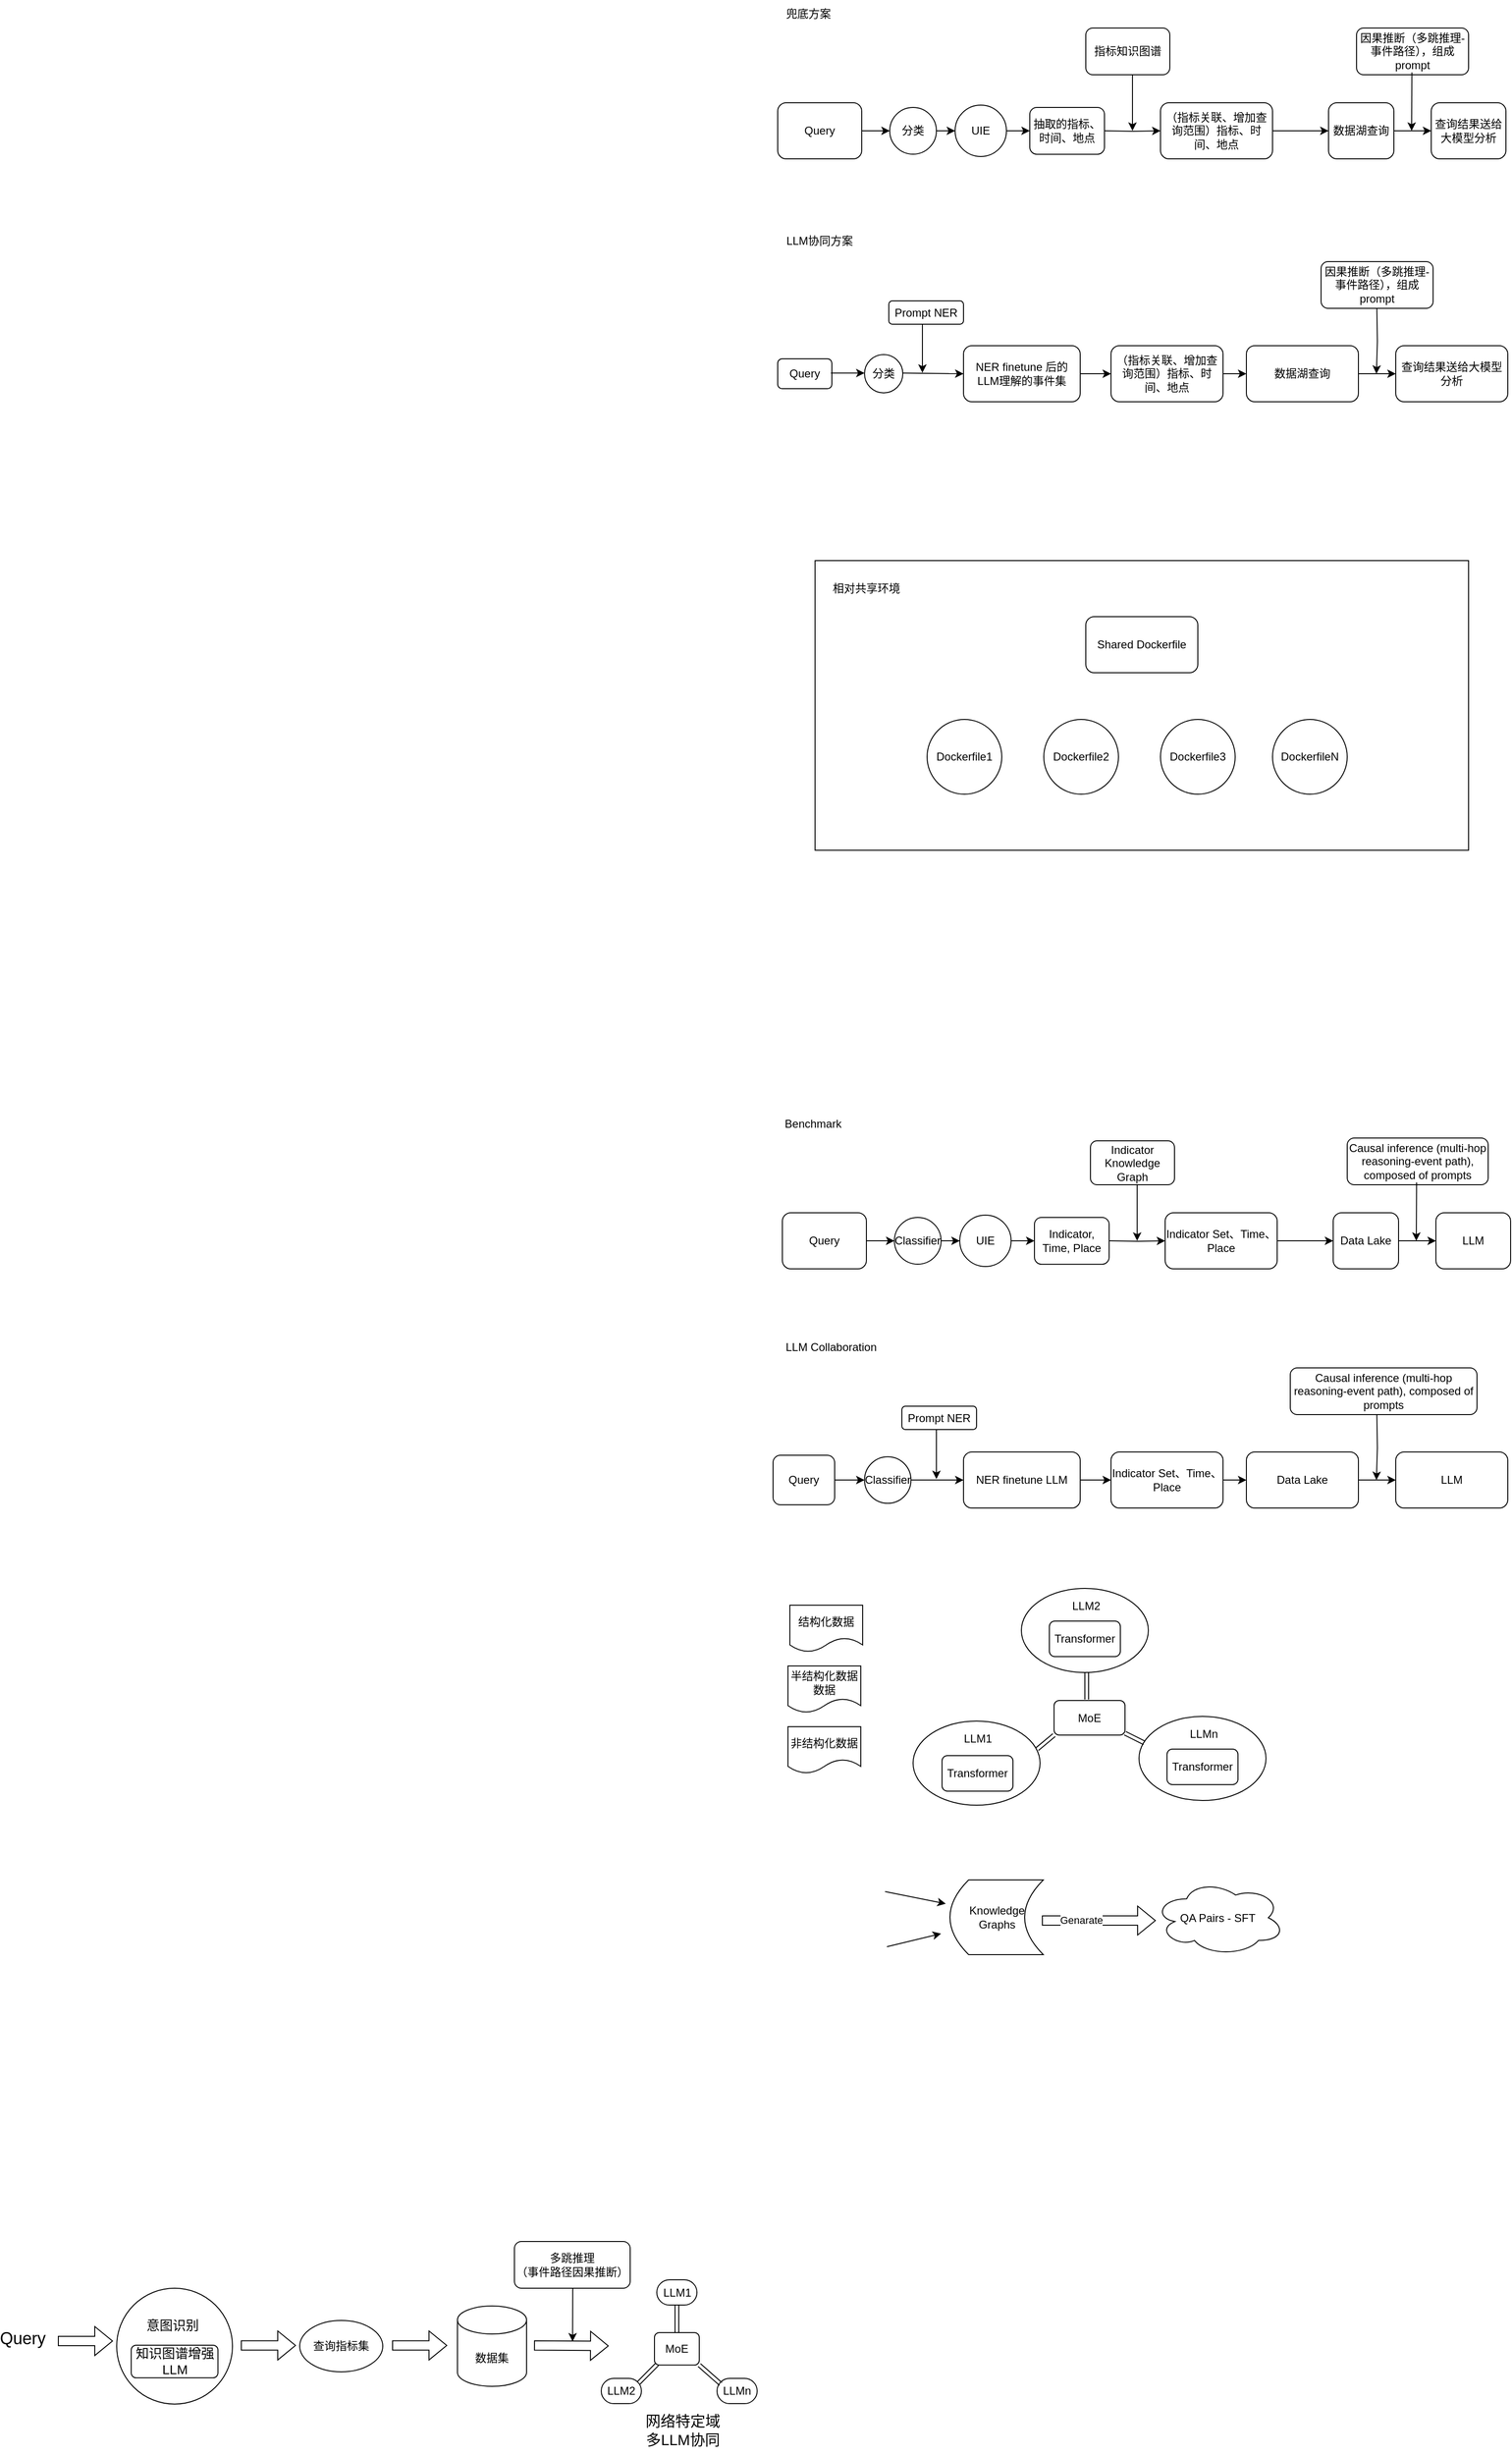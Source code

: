 <mxfile version="21.7.1" type="github">
  <diagram name="第 1 页" id="gNK5m4l3bMAqwkd_NIeU">
    <mxGraphModel dx="2111" dy="673" grid="0" gridSize="10" guides="1" tooltips="1" connect="1" arrows="1" fold="1" page="1" pageScale="1" pageWidth="827" pageHeight="1169" math="0" shadow="0">
      <root>
        <mxCell id="0" />
        <mxCell id="1" parent="0" />
        <mxCell id="D89__wD17xrFu83PeIlh-1" value="" style="group" parent="1" vertex="1" connectable="0">
          <mxGeometry x="50" y="810" width="700" height="310" as="geometry" />
        </mxCell>
        <mxCell id="-LSn-SNoInrinLJxSUY6-16" value="" style="rounded=0;whiteSpace=wrap;html=1;" parent="D89__wD17xrFu83PeIlh-1" vertex="1">
          <mxGeometry width="700" height="310" as="geometry" />
        </mxCell>
        <mxCell id="-LSn-SNoInrinLJxSUY6-11" value="Shared Dockerfile" style="rounded=1;whiteSpace=wrap;html=1;" parent="D89__wD17xrFu83PeIlh-1" vertex="1">
          <mxGeometry x="290" y="60" width="120" height="60" as="geometry" />
        </mxCell>
        <mxCell id="-LSn-SNoInrinLJxSUY6-12" value="Dockerfile1" style="ellipse;whiteSpace=wrap;html=1;aspect=fixed;" parent="D89__wD17xrFu83PeIlh-1" vertex="1">
          <mxGeometry x="120" y="170" width="80" height="80" as="geometry" />
        </mxCell>
        <mxCell id="-LSn-SNoInrinLJxSUY6-13" value="Dockerfile2" style="ellipse;whiteSpace=wrap;html=1;aspect=fixed;" parent="D89__wD17xrFu83PeIlh-1" vertex="1">
          <mxGeometry x="245" y="170" width="80" height="80" as="geometry" />
        </mxCell>
        <mxCell id="-LSn-SNoInrinLJxSUY6-14" value="Dockerfile3" style="ellipse;whiteSpace=wrap;html=1;aspect=fixed;" parent="D89__wD17xrFu83PeIlh-1" vertex="1">
          <mxGeometry x="370" y="170" width="80" height="80" as="geometry" />
        </mxCell>
        <mxCell id="-LSn-SNoInrinLJxSUY6-15" value="DockerfileN" style="ellipse;whiteSpace=wrap;html=1;aspect=fixed;" parent="D89__wD17xrFu83PeIlh-1" vertex="1">
          <mxGeometry x="490" y="170" width="80" height="80" as="geometry" />
        </mxCell>
        <mxCell id="-LSn-SNoInrinLJxSUY6-17" value="相对共享环境" style="text;html=1;strokeColor=none;fillColor=none;align=center;verticalAlign=middle;whiteSpace=wrap;rounded=0;" parent="D89__wD17xrFu83PeIlh-1" vertex="1">
          <mxGeometry x="10" y="15" width="90" height="30" as="geometry" />
        </mxCell>
        <mxCell id="D89__wD17xrFu83PeIlh-34" value="" style="group" parent="1" vertex="1" connectable="0">
          <mxGeometry x="10" y="210" width="780" height="170" as="geometry" />
        </mxCell>
        <mxCell id="D89__wD17xrFu83PeIlh-29" value="" style="group" parent="D89__wD17xrFu83PeIlh-34" vertex="1" connectable="0">
          <mxGeometry y="30" width="780" height="140" as="geometry" />
        </mxCell>
        <mxCell id="D89__wD17xrFu83PeIlh-3" value="Query" style="rounded=1;whiteSpace=wrap;html=1;" parent="D89__wD17xrFu83PeIlh-29" vertex="1">
          <mxGeometry y="80" width="90" height="60" as="geometry" />
        </mxCell>
        <mxCell id="D89__wD17xrFu83PeIlh-5" value="（指标关联、增加查询范围）指标、时间、地点" style="whiteSpace=wrap;html=1;rounded=1;" parent="D89__wD17xrFu83PeIlh-29" vertex="1">
          <mxGeometry x="410" y="80" width="120" height="60" as="geometry" />
        </mxCell>
        <mxCell id="D89__wD17xrFu83PeIlh-6" style="edgeStyle=orthogonalEdgeStyle;rounded=0;orthogonalLoop=1;jettySize=auto;html=1;entryX=0;entryY=0.5;entryDx=0;entryDy=0;" parent="D89__wD17xrFu83PeIlh-29" target="D89__wD17xrFu83PeIlh-5" edge="1">
          <mxGeometry relative="1" as="geometry">
            <mxPoint x="350" y="110" as="sourcePoint" />
          </mxGeometry>
        </mxCell>
        <mxCell id="D89__wD17xrFu83PeIlh-9" value="数据湖查询" style="whiteSpace=wrap;html=1;rounded=1;" parent="D89__wD17xrFu83PeIlh-29" vertex="1">
          <mxGeometry x="590" y="80" width="70" height="60" as="geometry" />
        </mxCell>
        <mxCell id="D89__wD17xrFu83PeIlh-4" style="edgeStyle=orthogonalEdgeStyle;rounded=0;orthogonalLoop=1;jettySize=auto;html=1;exitX=1;exitY=0.5;exitDx=0;exitDy=0;entryX=0;entryY=0.5;entryDx=0;entryDy=0;" parent="D89__wD17xrFu83PeIlh-29" source="D89__wD17xrFu83PeIlh-5" target="D89__wD17xrFu83PeIlh-9" edge="1">
          <mxGeometry relative="1" as="geometry" />
        </mxCell>
        <mxCell id="D89__wD17xrFu83PeIlh-10" value="查询结果送给大模型分析" style="whiteSpace=wrap;html=1;rounded=1;" parent="D89__wD17xrFu83PeIlh-29" vertex="1">
          <mxGeometry x="700" y="80" width="80" height="60" as="geometry" />
        </mxCell>
        <mxCell id="D89__wD17xrFu83PeIlh-8" value="" style="edgeStyle=orthogonalEdgeStyle;rounded=0;orthogonalLoop=1;jettySize=auto;html=1;" parent="D89__wD17xrFu83PeIlh-29" source="D89__wD17xrFu83PeIlh-9" target="D89__wD17xrFu83PeIlh-10" edge="1">
          <mxGeometry relative="1" as="geometry" />
        </mxCell>
        <mxCell id="D89__wD17xrFu83PeIlh-16" value="分类" style="ellipse;whiteSpace=wrap;html=1;aspect=fixed;" parent="D89__wD17xrFu83PeIlh-29" vertex="1">
          <mxGeometry x="120" y="85" width="50" height="50" as="geometry" />
        </mxCell>
        <mxCell id="D89__wD17xrFu83PeIlh-15" style="edgeStyle=orthogonalEdgeStyle;rounded=0;orthogonalLoop=1;jettySize=auto;html=1;exitX=1;exitY=0.5;exitDx=0;exitDy=0;" parent="D89__wD17xrFu83PeIlh-29" source="D89__wD17xrFu83PeIlh-3" target="D89__wD17xrFu83PeIlh-16" edge="1">
          <mxGeometry relative="1" as="geometry">
            <mxPoint x="120" y="109.857" as="targetPoint" />
          </mxGeometry>
        </mxCell>
        <mxCell id="D89__wD17xrFu83PeIlh-18" value="UIE" style="ellipse;whiteSpace=wrap;html=1;aspect=fixed;" parent="D89__wD17xrFu83PeIlh-29" vertex="1">
          <mxGeometry x="190" y="82.5" width="55" height="55" as="geometry" />
        </mxCell>
        <mxCell id="D89__wD17xrFu83PeIlh-17" style="edgeStyle=orthogonalEdgeStyle;rounded=0;orthogonalLoop=1;jettySize=auto;html=1;exitX=1;exitY=0.5;exitDx=0;exitDy=0;" parent="D89__wD17xrFu83PeIlh-29" source="D89__wD17xrFu83PeIlh-16" target="D89__wD17xrFu83PeIlh-18" edge="1">
          <mxGeometry relative="1" as="geometry">
            <mxPoint x="190" y="109.857" as="targetPoint" />
          </mxGeometry>
        </mxCell>
        <mxCell id="D89__wD17xrFu83PeIlh-20" value="抽取的指标、时间、地点" style="rounded=1;whiteSpace=wrap;html=1;" parent="D89__wD17xrFu83PeIlh-29" vertex="1">
          <mxGeometry x="270" y="85" width="80" height="50.07" as="geometry" />
        </mxCell>
        <mxCell id="D89__wD17xrFu83PeIlh-19" style="edgeStyle=orthogonalEdgeStyle;rounded=0;orthogonalLoop=1;jettySize=auto;html=1;exitX=1;exitY=0.5;exitDx=0;exitDy=0;" parent="D89__wD17xrFu83PeIlh-29" source="D89__wD17xrFu83PeIlh-18" target="D89__wD17xrFu83PeIlh-20" edge="1">
          <mxGeometry relative="1" as="geometry">
            <mxPoint x="290" y="109.857" as="targetPoint" />
          </mxGeometry>
        </mxCell>
        <mxCell id="D89__wD17xrFu83PeIlh-21" value="" style="endArrow=classic;html=1;rounded=0;" parent="D89__wD17xrFu83PeIlh-29" edge="1">
          <mxGeometry width="50" height="50" relative="1" as="geometry">
            <mxPoint x="380" y="50" as="sourcePoint" />
            <mxPoint x="380" y="110" as="targetPoint" />
          </mxGeometry>
        </mxCell>
        <mxCell id="D89__wD17xrFu83PeIlh-22" value="指标知识图谱" style="rounded=1;whiteSpace=wrap;html=1;" parent="D89__wD17xrFu83PeIlh-29" vertex="1">
          <mxGeometry x="330" width="90" height="50" as="geometry" />
        </mxCell>
        <mxCell id="D89__wD17xrFu83PeIlh-25" value="因果推断（多跳推理-事件路径），组成prompt" style="rounded=1;whiteSpace=wrap;html=1;" parent="D89__wD17xrFu83PeIlh-29" vertex="1">
          <mxGeometry x="620" width="120" height="50" as="geometry" />
        </mxCell>
        <mxCell id="D89__wD17xrFu83PeIlh-26" value="" style="endArrow=classic;html=1;rounded=0;" parent="D89__wD17xrFu83PeIlh-29" edge="1">
          <mxGeometry width="50" height="50" relative="1" as="geometry">
            <mxPoint x="679.29" y="47.5" as="sourcePoint" />
            <mxPoint x="679" y="110" as="targetPoint" />
          </mxGeometry>
        </mxCell>
        <mxCell id="D89__wD17xrFu83PeIlh-31" value="兜底方案" style="text;html=1;strokeColor=none;fillColor=none;align=center;verticalAlign=middle;whiteSpace=wrap;rounded=0;" parent="D89__wD17xrFu83PeIlh-34" vertex="1">
          <mxGeometry x="3" width="60" height="30" as="geometry" />
        </mxCell>
        <mxCell id="D89__wD17xrFu83PeIlh-39" value="" style="group" parent="1" vertex="1" connectable="0">
          <mxGeometry x="10" y="453" width="782" height="187" as="geometry" />
        </mxCell>
        <mxCell id="D89__wD17xrFu83PeIlh-32" value="LLM协同方案" style="text;html=1;strokeColor=none;fillColor=none;align=center;verticalAlign=middle;whiteSpace=wrap;rounded=0;" parent="D89__wD17xrFu83PeIlh-39" vertex="1">
          <mxGeometry width="90" height="30" as="geometry" />
        </mxCell>
        <mxCell id="WVM6WrKOS19sIysvP3dc-1" value="Query" style="rounded=1;whiteSpace=wrap;html=1;" parent="D89__wD17xrFu83PeIlh-39" vertex="1">
          <mxGeometry y="141" width="58" height="32" as="geometry" />
        </mxCell>
        <mxCell id="WVM6WrKOS19sIysvP3dc-2" value="（指标关联、增加查询范围）指标、时间、地点" style="whiteSpace=wrap;html=1;rounded=1;" parent="D89__wD17xrFu83PeIlh-39" vertex="1">
          <mxGeometry x="357" y="127" width="120" height="60" as="geometry" />
        </mxCell>
        <mxCell id="-LSn-SNoInrinLJxSUY6-5" style="edgeStyle=orthogonalEdgeStyle;rounded=0;orthogonalLoop=1;jettySize=auto;html=1;exitX=1;exitY=0.5;exitDx=0;exitDy=0;entryX=0;entryY=0.5;entryDx=0;entryDy=0;" parent="D89__wD17xrFu83PeIlh-39" source="WVM6WrKOS19sIysvP3dc-4" target="WVM6WrKOS19sIysvP3dc-2" edge="1">
          <mxGeometry relative="1" as="geometry" />
        </mxCell>
        <mxCell id="WVM6WrKOS19sIysvP3dc-4" value="NER finetune 后的&lt;br&gt;LLM理解的事件集" style="whiteSpace=wrap;html=1;rounded=1;container=0;" parent="D89__wD17xrFu83PeIlh-39" vertex="1">
          <mxGeometry x="199" y="127" width="125" height="60" as="geometry" />
        </mxCell>
        <mxCell id="WVM6WrKOS19sIysvP3dc-6" value="数据湖查询" style="whiteSpace=wrap;html=1;rounded=1;" parent="D89__wD17xrFu83PeIlh-39" vertex="1">
          <mxGeometry x="502" y="127" width="120" height="60" as="geometry" />
        </mxCell>
        <mxCell id="-LSn-SNoInrinLJxSUY6-6" style="edgeStyle=orthogonalEdgeStyle;rounded=0;orthogonalLoop=1;jettySize=auto;html=1;exitX=1;exitY=0.5;exitDx=0;exitDy=0;entryX=0;entryY=0.5;entryDx=0;entryDy=0;" parent="D89__wD17xrFu83PeIlh-39" source="WVM6WrKOS19sIysvP3dc-2" target="WVM6WrKOS19sIysvP3dc-6" edge="1">
          <mxGeometry relative="1" as="geometry" />
        </mxCell>
        <mxCell id="WVM6WrKOS19sIysvP3dc-8" value="查询结果送给大模型分析" style="whiteSpace=wrap;html=1;rounded=1;" parent="D89__wD17xrFu83PeIlh-39" vertex="1">
          <mxGeometry x="662" y="127" width="120" height="60" as="geometry" />
        </mxCell>
        <mxCell id="WVM6WrKOS19sIysvP3dc-9" value="" style="edgeStyle=orthogonalEdgeStyle;rounded=0;orthogonalLoop=1;jettySize=auto;html=1;" parent="D89__wD17xrFu83PeIlh-39" source="WVM6WrKOS19sIysvP3dc-6" target="WVM6WrKOS19sIysvP3dc-8" edge="1">
          <mxGeometry relative="1" as="geometry" />
        </mxCell>
        <mxCell id="D89__wD17xrFu83PeIlh-23" value="因果推断（多跳推理-事件路径），组成prompt" style="rounded=1;whiteSpace=wrap;html=1;" parent="D89__wD17xrFu83PeIlh-39" vertex="1">
          <mxGeometry x="582" y="37" width="120" height="50" as="geometry" />
        </mxCell>
        <mxCell id="D89__wD17xrFu83PeIlh-24" style="edgeStyle=orthogonalEdgeStyle;rounded=0;orthogonalLoop=1;jettySize=auto;html=1;exitX=0.5;exitY=1;exitDx=0;exitDy=0;" parent="D89__wD17xrFu83PeIlh-39" edge="1">
          <mxGeometry relative="1" as="geometry">
            <mxPoint x="641.288" y="157" as="targetPoint" />
            <mxPoint x="641.75" y="87" as="sourcePoint" />
          </mxGeometry>
        </mxCell>
        <mxCell id="D89__wD17xrFu83PeIlh-27" value="Prompt NER" style="rounded=1;whiteSpace=wrap;html=1;" parent="D89__wD17xrFu83PeIlh-39" vertex="1">
          <mxGeometry x="119" y="79" width="80" height="25" as="geometry" />
        </mxCell>
        <mxCell id="D89__wD17xrFu83PeIlh-35" value="分类" style="ellipse;whiteSpace=wrap;html=1;aspect=fixed;" parent="D89__wD17xrFu83PeIlh-39" vertex="1">
          <mxGeometry x="93" y="136.5" width="41" height="41" as="geometry" />
        </mxCell>
        <mxCell id="D89__wD17xrFu83PeIlh-36" value="" style="endArrow=classic;html=1;rounded=0;" parent="D89__wD17xrFu83PeIlh-39" edge="1">
          <mxGeometry width="50" height="50" relative="1" as="geometry">
            <mxPoint x="57" y="156.29" as="sourcePoint" />
            <mxPoint x="93" y="156.29" as="targetPoint" />
          </mxGeometry>
        </mxCell>
        <mxCell id="D89__wD17xrFu83PeIlh-37" value="" style="endArrow=classic;html=1;rounded=0;entryX=0;entryY=0.5;entryDx=0;entryDy=0;" parent="D89__wD17xrFu83PeIlh-39" target="WVM6WrKOS19sIysvP3dc-4" edge="1">
          <mxGeometry width="50" height="50" relative="1" as="geometry">
            <mxPoint x="134" y="156.29" as="sourcePoint" />
            <mxPoint x="190" y="156.29" as="targetPoint" />
          </mxGeometry>
        </mxCell>
        <mxCell id="D89__wD17xrFu83PeIlh-38" value="" style="endArrow=classic;html=1;rounded=0;" parent="D89__wD17xrFu83PeIlh-39" edge="1">
          <mxGeometry width="50" height="50" relative="1" as="geometry">
            <mxPoint x="155" y="104" as="sourcePoint" />
            <mxPoint x="155" y="156" as="targetPoint" />
          </mxGeometry>
        </mxCell>
        <mxCell id="D89__wD17xrFu83PeIlh-42" value="" style="group" parent="1" vertex="1" connectable="0">
          <mxGeometry x="15" y="1428" width="780" height="140" as="geometry" />
        </mxCell>
        <mxCell id="D89__wD17xrFu83PeIlh-43" value="Query" style="rounded=1;whiteSpace=wrap;html=1;" parent="D89__wD17xrFu83PeIlh-42" vertex="1">
          <mxGeometry y="80" width="90" height="60" as="geometry" />
        </mxCell>
        <mxCell id="D89__wD17xrFu83PeIlh-44" value="Indicator Set、Time、Place" style="whiteSpace=wrap;html=1;rounded=1;" parent="D89__wD17xrFu83PeIlh-42" vertex="1">
          <mxGeometry x="410" y="80" width="120" height="60" as="geometry" />
        </mxCell>
        <mxCell id="D89__wD17xrFu83PeIlh-45" style="edgeStyle=orthogonalEdgeStyle;rounded=0;orthogonalLoop=1;jettySize=auto;html=1;entryX=0;entryY=0.5;entryDx=0;entryDy=0;" parent="D89__wD17xrFu83PeIlh-42" target="D89__wD17xrFu83PeIlh-44" edge="1">
          <mxGeometry relative="1" as="geometry">
            <mxPoint x="350" y="110" as="sourcePoint" />
          </mxGeometry>
        </mxCell>
        <mxCell id="D89__wD17xrFu83PeIlh-46" value="Data Lake" style="whiteSpace=wrap;html=1;rounded=1;" parent="D89__wD17xrFu83PeIlh-42" vertex="1">
          <mxGeometry x="590" y="80" width="70" height="60" as="geometry" />
        </mxCell>
        <mxCell id="D89__wD17xrFu83PeIlh-47" style="edgeStyle=orthogonalEdgeStyle;rounded=0;orthogonalLoop=1;jettySize=auto;html=1;exitX=1;exitY=0.5;exitDx=0;exitDy=0;entryX=0;entryY=0.5;entryDx=0;entryDy=0;" parent="D89__wD17xrFu83PeIlh-42" source="D89__wD17xrFu83PeIlh-44" target="D89__wD17xrFu83PeIlh-46" edge="1">
          <mxGeometry relative="1" as="geometry" />
        </mxCell>
        <mxCell id="D89__wD17xrFu83PeIlh-48" value="LLM" style="whiteSpace=wrap;html=1;rounded=1;" parent="D89__wD17xrFu83PeIlh-42" vertex="1">
          <mxGeometry x="700" y="80" width="80" height="60" as="geometry" />
        </mxCell>
        <mxCell id="D89__wD17xrFu83PeIlh-49" value="" style="edgeStyle=orthogonalEdgeStyle;rounded=0;orthogonalLoop=1;jettySize=auto;html=1;" parent="D89__wD17xrFu83PeIlh-42" source="D89__wD17xrFu83PeIlh-46" target="D89__wD17xrFu83PeIlh-48" edge="1">
          <mxGeometry relative="1" as="geometry" />
        </mxCell>
        <mxCell id="D89__wD17xrFu83PeIlh-50" value="Classifier" style="ellipse;whiteSpace=wrap;html=1;aspect=fixed;" parent="D89__wD17xrFu83PeIlh-42" vertex="1">
          <mxGeometry x="120" y="85" width="50" height="50" as="geometry" />
        </mxCell>
        <mxCell id="D89__wD17xrFu83PeIlh-51" style="edgeStyle=orthogonalEdgeStyle;rounded=0;orthogonalLoop=1;jettySize=auto;html=1;exitX=1;exitY=0.5;exitDx=0;exitDy=0;" parent="D89__wD17xrFu83PeIlh-42" source="D89__wD17xrFu83PeIlh-43" target="D89__wD17xrFu83PeIlh-50" edge="1">
          <mxGeometry relative="1" as="geometry">
            <mxPoint x="120" y="109.857" as="targetPoint" />
          </mxGeometry>
        </mxCell>
        <mxCell id="D89__wD17xrFu83PeIlh-52" value="UIE" style="ellipse;whiteSpace=wrap;html=1;aspect=fixed;" parent="D89__wD17xrFu83PeIlh-42" vertex="1">
          <mxGeometry x="190" y="82.5" width="55" height="55" as="geometry" />
        </mxCell>
        <mxCell id="D89__wD17xrFu83PeIlh-53" style="edgeStyle=orthogonalEdgeStyle;rounded=0;orthogonalLoop=1;jettySize=auto;html=1;exitX=1;exitY=0.5;exitDx=0;exitDy=0;" parent="D89__wD17xrFu83PeIlh-42" source="D89__wD17xrFu83PeIlh-50" target="D89__wD17xrFu83PeIlh-52" edge="1">
          <mxGeometry relative="1" as="geometry">
            <mxPoint x="190" y="109.857" as="targetPoint" />
          </mxGeometry>
        </mxCell>
        <mxCell id="D89__wD17xrFu83PeIlh-54" value="Indicator, Time, Place" style="rounded=1;whiteSpace=wrap;html=1;" parent="D89__wD17xrFu83PeIlh-42" vertex="1">
          <mxGeometry x="270" y="85" width="80" height="50.07" as="geometry" />
        </mxCell>
        <mxCell id="D89__wD17xrFu83PeIlh-55" style="edgeStyle=orthogonalEdgeStyle;rounded=0;orthogonalLoop=1;jettySize=auto;html=1;exitX=1;exitY=0.5;exitDx=0;exitDy=0;" parent="D89__wD17xrFu83PeIlh-42" source="D89__wD17xrFu83PeIlh-52" target="D89__wD17xrFu83PeIlh-54" edge="1">
          <mxGeometry relative="1" as="geometry">
            <mxPoint x="290" y="109.857" as="targetPoint" />
          </mxGeometry>
        </mxCell>
        <mxCell id="D89__wD17xrFu83PeIlh-56" value="" style="endArrow=classic;html=1;rounded=0;" parent="D89__wD17xrFu83PeIlh-42" edge="1">
          <mxGeometry width="50" height="50" relative="1" as="geometry">
            <mxPoint x="380" y="50" as="sourcePoint" />
            <mxPoint x="380" y="110" as="targetPoint" />
          </mxGeometry>
        </mxCell>
        <mxCell id="D89__wD17xrFu83PeIlh-57" value="Indicator Knowledge Graph" style="rounded=1;whiteSpace=wrap;html=1;" parent="D89__wD17xrFu83PeIlh-42" vertex="1">
          <mxGeometry x="330" y="3" width="90" height="47" as="geometry" />
        </mxCell>
        <mxCell id="D89__wD17xrFu83PeIlh-58" value="Causal inference (multi-hop reasoning-event path), composed of prompts" style="rounded=1;whiteSpace=wrap;html=1;" parent="D89__wD17xrFu83PeIlh-42" vertex="1">
          <mxGeometry x="605" width="151" height="50" as="geometry" />
        </mxCell>
        <mxCell id="D89__wD17xrFu83PeIlh-59" value="" style="endArrow=classic;html=1;rounded=0;" parent="D89__wD17xrFu83PeIlh-42" edge="1">
          <mxGeometry width="50" height="50" relative="1" as="geometry">
            <mxPoint x="679.29" y="47.5" as="sourcePoint" />
            <mxPoint x="679" y="110" as="targetPoint" />
          </mxGeometry>
        </mxCell>
        <mxCell id="D89__wD17xrFu83PeIlh-60" value="Benchmark" style="text;html=1;strokeColor=none;fillColor=none;align=center;verticalAlign=middle;whiteSpace=wrap;rounded=0;" parent="1" vertex="1">
          <mxGeometry x="18" y="1398" width="60" height="30" as="geometry" />
        </mxCell>
        <mxCell id="D89__wD17xrFu83PeIlh-62" value="LLM Collaboration&amp;nbsp;" style="text;html=1;strokeColor=none;fillColor=none;align=center;verticalAlign=middle;whiteSpace=wrap;rounded=0;container=0;" parent="1" vertex="1">
          <mxGeometry x="10" y="1637" width="118" height="30" as="geometry" />
        </mxCell>
        <mxCell id="D89__wD17xrFu83PeIlh-80" style="edgeStyle=orthogonalEdgeStyle;rounded=0;orthogonalLoop=1;jettySize=auto;html=1;exitX=1;exitY=0.5;exitDx=0;exitDy=0;entryX=0;entryY=0.5;entryDx=0;entryDy=0;" parent="1" source="D89__wD17xrFu83PeIlh-63" target="D89__wD17xrFu83PeIlh-74" edge="1">
          <mxGeometry relative="1" as="geometry" />
        </mxCell>
        <mxCell id="D89__wD17xrFu83PeIlh-63" value="Query" style="rounded=1;whiteSpace=wrap;html=1;container=0;" parent="1" vertex="1">
          <mxGeometry x="5" y="1767.5" width="66" height="53" as="geometry" />
        </mxCell>
        <mxCell id="D89__wD17xrFu83PeIlh-64" value="Indicator Set、Time、Place" style="whiteSpace=wrap;html=1;rounded=1;container=0;" parent="1" vertex="1">
          <mxGeometry x="367" y="1764" width="120" height="60" as="geometry" />
        </mxCell>
        <mxCell id="D89__wD17xrFu83PeIlh-65" style="edgeStyle=orthogonalEdgeStyle;rounded=0;orthogonalLoop=1;jettySize=auto;html=1;exitX=1;exitY=0.5;exitDx=0;exitDy=0;entryX=0;entryY=0.5;entryDx=0;entryDy=0;" parent="1" source="D89__wD17xrFu83PeIlh-66" target="D89__wD17xrFu83PeIlh-64" edge="1">
          <mxGeometry relative="1" as="geometry" />
        </mxCell>
        <mxCell id="D89__wD17xrFu83PeIlh-66" value="NER finetune LLM" style="whiteSpace=wrap;html=1;rounded=1;container=0;" parent="1" vertex="1">
          <mxGeometry x="209" y="1764" width="125" height="60" as="geometry" />
        </mxCell>
        <mxCell id="D89__wD17xrFu83PeIlh-67" value="Data Lake" style="whiteSpace=wrap;html=1;rounded=1;container=0;" parent="1" vertex="1">
          <mxGeometry x="512" y="1764" width="120" height="60" as="geometry" />
        </mxCell>
        <mxCell id="D89__wD17xrFu83PeIlh-68" style="edgeStyle=orthogonalEdgeStyle;rounded=0;orthogonalLoop=1;jettySize=auto;html=1;exitX=1;exitY=0.5;exitDx=0;exitDy=0;entryX=0;entryY=0.5;entryDx=0;entryDy=0;" parent="1" source="D89__wD17xrFu83PeIlh-64" target="D89__wD17xrFu83PeIlh-67" edge="1">
          <mxGeometry relative="1" as="geometry" />
        </mxCell>
        <mxCell id="D89__wD17xrFu83PeIlh-69" value="LLM" style="whiteSpace=wrap;html=1;rounded=1;container=0;" parent="1" vertex="1">
          <mxGeometry x="672" y="1764" width="120" height="60" as="geometry" />
        </mxCell>
        <mxCell id="D89__wD17xrFu83PeIlh-70" value="" style="edgeStyle=orthogonalEdgeStyle;rounded=0;orthogonalLoop=1;jettySize=auto;html=1;" parent="1" source="D89__wD17xrFu83PeIlh-67" target="D89__wD17xrFu83PeIlh-69" edge="1">
          <mxGeometry relative="1" as="geometry" />
        </mxCell>
        <mxCell id="D89__wD17xrFu83PeIlh-71" value="Causal inference (multi-hop reasoning-event path), composed of prompts" style="rounded=1;whiteSpace=wrap;html=1;container=0;" parent="1" vertex="1">
          <mxGeometry x="559" y="1674" width="200" height="50" as="geometry" />
        </mxCell>
        <mxCell id="D89__wD17xrFu83PeIlh-72" style="edgeStyle=orthogonalEdgeStyle;rounded=0;orthogonalLoop=1;jettySize=auto;html=1;exitX=0.5;exitY=1;exitDx=0;exitDy=0;" parent="1" edge="1">
          <mxGeometry relative="1" as="geometry">
            <mxPoint x="651.288" y="1794" as="targetPoint" />
            <mxPoint x="651.75" y="1724" as="sourcePoint" />
          </mxGeometry>
        </mxCell>
        <mxCell id="D89__wD17xrFu83PeIlh-73" value="Prompt NER" style="rounded=1;whiteSpace=wrap;html=1;container=0;" parent="1" vertex="1">
          <mxGeometry x="143" y="1715" width="80" height="25" as="geometry" />
        </mxCell>
        <mxCell id="D89__wD17xrFu83PeIlh-82" style="edgeStyle=orthogonalEdgeStyle;rounded=0;orthogonalLoop=1;jettySize=auto;html=1;exitX=1;exitY=0.5;exitDx=0;exitDy=0;entryX=0;entryY=0.5;entryDx=0;entryDy=0;" parent="1" source="D89__wD17xrFu83PeIlh-74" target="D89__wD17xrFu83PeIlh-66" edge="1">
          <mxGeometry relative="1" as="geometry" />
        </mxCell>
        <mxCell id="D89__wD17xrFu83PeIlh-74" value="Classifier" style="ellipse;whiteSpace=wrap;html=1;aspect=fixed;container=0;" parent="1" vertex="1">
          <mxGeometry x="103" y="1769.12" width="49.75" height="49.75" as="geometry" />
        </mxCell>
        <mxCell id="D89__wD17xrFu83PeIlh-81" value="" style="endArrow=classic;html=1;rounded=0;" parent="1" edge="1">
          <mxGeometry width="50" height="50" relative="1" as="geometry">
            <mxPoint x="180" y="1739.97" as="sourcePoint" />
            <mxPoint x="180" y="1793" as="targetPoint" />
          </mxGeometry>
        </mxCell>
        <mxCell id="_FbC6okULITu4UNb7eIp-36" value="" style="group" vertex="1" connectable="0" parent="1">
          <mxGeometry x="155" y="1910" width="378" height="232" as="geometry" />
        </mxCell>
        <mxCell id="_FbC6okULITu4UNb7eIp-7" value="MoE" style="rounded=1;whiteSpace=wrap;html=1;" vertex="1" parent="_FbC6okULITu4UNb7eIp-36">
          <mxGeometry x="151" y="120" width="76" height="37" as="geometry" />
        </mxCell>
        <mxCell id="_FbC6okULITu4UNb7eIp-11" value="" style="group" vertex="1" connectable="0" parent="_FbC6okULITu4UNb7eIp-36">
          <mxGeometry y="142" width="136" height="90" as="geometry" />
        </mxCell>
        <mxCell id="_FbC6okULITu4UNb7eIp-10" value="" style="ellipse;whiteSpace=wrap;html=1;" vertex="1" parent="_FbC6okULITu4UNb7eIp-11">
          <mxGeometry width="136" height="90" as="geometry" />
        </mxCell>
        <mxCell id="_FbC6okULITu4UNb7eIp-27" value="" style="group" vertex="1" connectable="0" parent="_FbC6okULITu4UNb7eIp-11">
          <mxGeometry x="31" y="10" width="76" height="65" as="geometry" />
        </mxCell>
        <mxCell id="_FbC6okULITu4UNb7eIp-4" value="Transformer" style="rounded=1;whiteSpace=wrap;html=1;" vertex="1" parent="_FbC6okULITu4UNb7eIp-27">
          <mxGeometry y="27" width="76" height="38" as="geometry" />
        </mxCell>
        <mxCell id="_FbC6okULITu4UNb7eIp-9" value="LLM1" style="text;html=1;strokeColor=none;fillColor=none;align=center;verticalAlign=middle;whiteSpace=wrap;rounded=0;" vertex="1" parent="_FbC6okULITu4UNb7eIp-27">
          <mxGeometry x="14.5" width="47" height="17" as="geometry" />
        </mxCell>
        <mxCell id="_FbC6okULITu4UNb7eIp-16" value="" style="group" vertex="1" connectable="0" parent="_FbC6okULITu4UNb7eIp-36">
          <mxGeometry x="242" y="137" width="136" height="90" as="geometry" />
        </mxCell>
        <mxCell id="_FbC6okULITu4UNb7eIp-17" value="" style="ellipse;whiteSpace=wrap;html=1;" vertex="1" parent="_FbC6okULITu4UNb7eIp-16">
          <mxGeometry width="136" height="90" as="geometry" />
        </mxCell>
        <mxCell id="_FbC6okULITu4UNb7eIp-18" value="Transformer" style="rounded=1;whiteSpace=wrap;html=1;" vertex="1" parent="_FbC6okULITu4UNb7eIp-16">
          <mxGeometry x="30" y="35" width="76" height="38" as="geometry" />
        </mxCell>
        <mxCell id="_FbC6okULITu4UNb7eIp-19" value="LLMn" style="text;html=1;strokeColor=none;fillColor=none;align=center;verticalAlign=middle;whiteSpace=wrap;rounded=0;" vertex="1" parent="_FbC6okULITu4UNb7eIp-16">
          <mxGeometry x="45.5" y="10" width="47" height="17" as="geometry" />
        </mxCell>
        <mxCell id="_FbC6okULITu4UNb7eIp-24" value="" style="shape=link;html=1;rounded=0;entryX=0.042;entryY=0.315;entryDx=0;entryDy=0;entryPerimeter=0;" edge="1" parent="_FbC6okULITu4UNb7eIp-36" target="_FbC6okULITu4UNb7eIp-17">
          <mxGeometry width="100" relative="1" as="geometry">
            <mxPoint x="227" y="155" as="sourcePoint" />
            <mxPoint x="250" y="175" as="targetPoint" />
          </mxGeometry>
        </mxCell>
        <mxCell id="_FbC6okULITu4UNb7eIp-29" value="" style="shape=link;html=1;rounded=0;entryX=0.978;entryY=0.333;entryDx=0;entryDy=0;entryPerimeter=0;exitX=0;exitY=1;exitDx=0;exitDy=0;" edge="1" parent="_FbC6okULITu4UNb7eIp-36" source="_FbC6okULITu4UNb7eIp-7" target="_FbC6okULITu4UNb7eIp-10">
          <mxGeometry width="100" relative="1" as="geometry">
            <mxPoint x="153" y="160" as="sourcePoint" />
            <mxPoint x="174" y="170" as="targetPoint" />
          </mxGeometry>
        </mxCell>
        <mxCell id="_FbC6okULITu4UNb7eIp-30" value="" style="group" vertex="1" connectable="0" parent="_FbC6okULITu4UNb7eIp-36">
          <mxGeometry x="116" width="136" height="90" as="geometry" />
        </mxCell>
        <mxCell id="_FbC6okULITu4UNb7eIp-13" value="" style="ellipse;whiteSpace=wrap;html=1;container=0;" vertex="1" parent="_FbC6okULITu4UNb7eIp-30">
          <mxGeometry width="136" height="90" as="geometry" />
        </mxCell>
        <mxCell id="_FbC6okULITu4UNb7eIp-14" value="Transformer" style="rounded=1;whiteSpace=wrap;html=1;container=0;" vertex="1" parent="_FbC6okULITu4UNb7eIp-30">
          <mxGeometry x="30" y="35" width="76" height="38" as="geometry" />
        </mxCell>
        <mxCell id="_FbC6okULITu4UNb7eIp-15" value="LLM2" style="text;html=1;strokeColor=none;fillColor=none;align=center;verticalAlign=middle;whiteSpace=wrap;rounded=0;container=0;" vertex="1" parent="_FbC6okULITu4UNb7eIp-30">
          <mxGeometry x="45.5" y="10" width="47" height="17" as="geometry" />
        </mxCell>
        <mxCell id="_FbC6okULITu4UNb7eIp-33" value="" style="shape=link;html=1;rounded=0;" edge="1" parent="_FbC6okULITu4UNb7eIp-36">
          <mxGeometry width="100" relative="1" as="geometry">
            <mxPoint x="186" y="119" as="sourcePoint" />
            <mxPoint x="186" y="90" as="targetPoint" />
          </mxGeometry>
        </mxCell>
        <mxCell id="90n-k_OCoVPi_HH0QKG6-2" value="" style="group" connectable="0" vertex="1" parent="1">
          <mxGeometry x="65" y="2449" width="78" height="111" as="geometry" />
        </mxCell>
        <mxCell id="90n-k_OCoVPi_HH0QKG6-3" value="QA Pairs - SFT&amp;nbsp;" style="ellipse;shape=cloud;whiteSpace=wrap;html=1;" vertex="1" parent="1">
          <mxGeometry x="413" y="2222" width="140" height="81" as="geometry" />
        </mxCell>
        <mxCell id="90n-k_OCoVPi_HH0QKG6-4" value="" style="endArrow=classic;html=1;rounded=0;" edge="1" parent="1">
          <mxGeometry width="50" height="50" relative="1" as="geometry">
            <mxPoint x="125" y="2234.5" as="sourcePoint" />
            <mxPoint x="190" y="2247.5" as="targetPoint" />
          </mxGeometry>
        </mxCell>
        <mxCell id="90n-k_OCoVPi_HH0QKG6-5" value="" style="endArrow=classic;html=1;rounded=0;" edge="1" parent="1">
          <mxGeometry width="50" height="50" relative="1" as="geometry">
            <mxPoint x="127" y="2293.5" as="sourcePoint" />
            <mxPoint x="185" y="2279.5" as="targetPoint" />
          </mxGeometry>
        </mxCell>
        <mxCell id="90n-k_OCoVPi_HH0QKG6-6" value="" style="shape=flexArrow;endArrow=classic;html=1;rounded=0;" edge="1" parent="1">
          <mxGeometry width="50" height="50" relative="1" as="geometry">
            <mxPoint x="293" y="2265.5" as="sourcePoint" />
            <mxPoint x="415" y="2265.5" as="targetPoint" />
          </mxGeometry>
        </mxCell>
        <mxCell id="90n-k_OCoVPi_HH0QKG6-7" value="Genarate" style="edgeLabel;html=1;align=center;verticalAlign=middle;resizable=0;points=[];" connectable="0" vertex="1" parent="90n-k_OCoVPi_HH0QKG6-6">
          <mxGeometry x="-0.314" y="1" relative="1" as="geometry">
            <mxPoint as="offset" />
          </mxGeometry>
        </mxCell>
        <mxCell id="90n-k_OCoVPi_HH0QKG6-8" value="Knowledge&lt;br&gt;Graphs" style="shape=dataStorage;whiteSpace=wrap;html=1;fixedSize=1;" vertex="1" parent="1">
          <mxGeometry x="194.5" y="2222" width="100" height="80" as="geometry" />
        </mxCell>
        <mxCell id="_FbC6okULITu4UNb7eIp-84" value="" style="group" vertex="1" connectable="0" parent="1">
          <mxGeometry x="21" y="1928" width="80" height="180" as="geometry" />
        </mxCell>
        <mxCell id="_FbC6okULITu4UNb7eIp-1" value="结构化数据" style="shape=document;whiteSpace=wrap;html=1;boundedLbl=1;" vertex="1" parent="_FbC6okULITu4UNb7eIp-84">
          <mxGeometry x="2" width="78" height="50" as="geometry" />
        </mxCell>
        <mxCell id="_FbC6okULITu4UNb7eIp-2" value="半结构化数据数据" style="shape=document;whiteSpace=wrap;html=1;boundedLbl=1;" vertex="1" parent="_FbC6okULITu4UNb7eIp-84">
          <mxGeometry y="65" width="78" height="50" as="geometry" />
        </mxCell>
        <mxCell id="_FbC6okULITu4UNb7eIp-3" value="非结构化数据" style="shape=document;whiteSpace=wrap;html=1;boundedLbl=1;" vertex="1" parent="_FbC6okULITu4UNb7eIp-84">
          <mxGeometry y="130" width="78" height="50" as="geometry" />
        </mxCell>
        <mxCell id="_FbC6okULITu4UNb7eIp-149" value="" style="group" vertex="1" connectable="0" parent="1">
          <mxGeometry x="-823" y="2609" width="811" height="227.004" as="geometry" />
        </mxCell>
        <mxCell id="_FbC6okULITu4UNb7eIp-70" value="&lt;font style=&quot;font-size: 12px;&quot;&gt;查询指标集&lt;/font&gt;" style="ellipse;whiteSpace=wrap;html=1;" vertex="1" parent="_FbC6okULITu4UNb7eIp-149">
          <mxGeometry x="321" y="84.5" width="89" height="55" as="geometry" />
        </mxCell>
        <mxCell id="_FbC6okULITu4UNb7eIp-73" value="&lt;font style=&quot;font-size: 18px;&quot;&gt;Query&lt;/font&gt;" style="text;html=1;strokeColor=none;fillColor=none;align=center;verticalAlign=middle;whiteSpace=wrap;rounded=0;" vertex="1" parent="_FbC6okULITu4UNb7eIp-149">
          <mxGeometry y="91.5" width="49" height="25" as="geometry" />
        </mxCell>
        <mxCell id="_FbC6okULITu4UNb7eIp-75" value="" style="shape=flexArrow;endArrow=classic;html=1;rounded=0;" edge="1" parent="_FbC6okULITu4UNb7eIp-149">
          <mxGeometry width="50" height="50" relative="1" as="geometry">
            <mxPoint x="258" y="111.29" as="sourcePoint" />
            <mxPoint x="317" y="111.29" as="targetPoint" />
          </mxGeometry>
        </mxCell>
        <mxCell id="_FbC6okULITu4UNb7eIp-76" value="" style="shape=flexArrow;endArrow=classic;html=1;rounded=0;" edge="1" parent="_FbC6okULITu4UNb7eIp-149">
          <mxGeometry width="50" height="50" relative="1" as="geometry">
            <mxPoint x="62" y="106.54" as="sourcePoint" />
            <mxPoint x="121" y="106.54" as="targetPoint" />
          </mxGeometry>
        </mxCell>
        <mxCell id="_FbC6okULITu4UNb7eIp-79" value="数据集" style="shape=cylinder3;whiteSpace=wrap;html=1;boundedLbl=1;backgroundOutline=1;size=15;" vertex="1" parent="_FbC6okULITu4UNb7eIp-149">
          <mxGeometry x="490" y="69" width="74" height="86" as="geometry" />
        </mxCell>
        <mxCell id="_FbC6okULITu4UNb7eIp-82" value="" style="shape=flexArrow;endArrow=classic;html=1;rounded=0;" edge="1" parent="_FbC6okULITu4UNb7eIp-149">
          <mxGeometry width="50" height="50" relative="1" as="geometry">
            <mxPoint x="420" y="111.29" as="sourcePoint" />
            <mxPoint x="479" y="111.29" as="targetPoint" />
          </mxGeometry>
        </mxCell>
        <mxCell id="_FbC6okULITu4UNb7eIp-83" value="" style="shape=flexArrow;endArrow=classic;html=1;rounded=0;" edge="1" parent="_FbC6okULITu4UNb7eIp-149">
          <mxGeometry width="50" height="50" relative="1" as="geometry">
            <mxPoint x="572" y="111.29" as="sourcePoint" />
            <mxPoint x="652" y="111.79" as="targetPoint" />
          </mxGeometry>
        </mxCell>
        <mxCell id="_FbC6okULITu4UNb7eIp-85" value="多跳推理&lt;br&gt;（事件路径因果推断）" style="rounded=1;whiteSpace=wrap;html=1;container=0;" vertex="1" parent="_FbC6okULITu4UNb7eIp-149">
          <mxGeometry x="551" width="124" height="50" as="geometry" />
        </mxCell>
        <mxCell id="_FbC6okULITu4UNb7eIp-125" value="" style="endArrow=classic;html=1;rounded=0;" edge="1" parent="_FbC6okULITu4UNb7eIp-149">
          <mxGeometry width="50" height="50" relative="1" as="geometry">
            <mxPoint x="613.46" y="50" as="sourcePoint" />
            <mxPoint x="613.29" y="107" as="targetPoint" />
          </mxGeometry>
        </mxCell>
        <mxCell id="_FbC6okULITu4UNb7eIp-105" value="&lt;font style=&quot;font-size: 16px;&quot;&gt;网络特定域&lt;br&gt;多LLM协同&lt;/font&gt;" style="text;html=1;align=center;verticalAlign=middle;resizable=0;points=[];autosize=1;strokeColor=none;fillColor=none;container=0;" vertex="1" parent="_FbC6okULITu4UNb7eIp-149">
          <mxGeometry x="681.997" y="177.004" width="98" height="50" as="geometry" />
        </mxCell>
        <mxCell id="_FbC6okULITu4UNb7eIp-144" value="" style="group" vertex="1" connectable="0" parent="_FbC6okULITu4UNb7eIp-149">
          <mxGeometry x="644" y="41" width="167" height="132.5" as="geometry" />
        </mxCell>
        <mxCell id="_FbC6okULITu4UNb7eIp-88" value="MoE" style="rounded=1;whiteSpace=wrap;html=1;container=0;" vertex="1" parent="_FbC6okULITu4UNb7eIp-144">
          <mxGeometry x="57.003" y="56.503" width="47.986" height="34.779" as="geometry" />
        </mxCell>
        <mxCell id="_FbC6okULITu4UNb7eIp-132" value="LLM1" style="rounded=1;whiteSpace=wrap;html=1;arcSize=50;" vertex="1" parent="_FbC6okULITu4UNb7eIp-144">
          <mxGeometry x="59.5" width="43" height="27" as="geometry" />
        </mxCell>
        <mxCell id="_FbC6okULITu4UNb7eIp-133" value="LLM2" style="rounded=1;whiteSpace=wrap;html=1;arcSize=50;" vertex="1" parent="_FbC6okULITu4UNb7eIp-144">
          <mxGeometry y="105.5" width="43" height="27" as="geometry" />
        </mxCell>
        <mxCell id="_FbC6okULITu4UNb7eIp-136" value="LLMn" style="rounded=1;whiteSpace=wrap;html=1;arcSize=50;" vertex="1" parent="_FbC6okULITu4UNb7eIp-144">
          <mxGeometry x="124" y="105.5" width="43" height="27" as="geometry" />
        </mxCell>
        <mxCell id="_FbC6okULITu4UNb7eIp-138" value="" style="shape=link;html=1;rounded=0;" edge="1" parent="_FbC6okULITu4UNb7eIp-144">
          <mxGeometry width="100" relative="1" as="geometry">
            <mxPoint x="40" y="110.5" as="sourcePoint" />
            <mxPoint x="60" y="90.28" as="targetPoint" />
          </mxGeometry>
        </mxCell>
        <mxCell id="_FbC6okULITu4UNb7eIp-141" value="" style="shape=link;html=1;rounded=0;" edge="1" parent="_FbC6okULITu4UNb7eIp-144">
          <mxGeometry width="100" relative="1" as="geometry">
            <mxPoint x="127.99" y="111.5" as="sourcePoint" />
            <mxPoint x="104.99" y="91.28" as="targetPoint" />
          </mxGeometry>
        </mxCell>
        <mxCell id="_FbC6okULITu4UNb7eIp-143" value="" style="shape=link;html=1;rounded=0;entryX=0.5;entryY=1;entryDx=0;entryDy=0;exitX=0.5;exitY=0;exitDx=0;exitDy=0;" edge="1" parent="_FbC6okULITu4UNb7eIp-144" source="_FbC6okULITu4UNb7eIp-88" target="_FbC6okULITu4UNb7eIp-132">
          <mxGeometry width="100" relative="1" as="geometry">
            <mxPoint x="78" y="52.72" as="sourcePoint" />
            <mxPoint x="98" y="32.5" as="targetPoint" />
          </mxGeometry>
        </mxCell>
        <mxCell id="_FbC6okULITu4UNb7eIp-148" value="" style="group" vertex="1" connectable="0" parent="_FbC6okULITu4UNb7eIp-149">
          <mxGeometry x="125" y="50" width="124" height="124" as="geometry" />
        </mxCell>
        <mxCell id="_FbC6okULITu4UNb7eIp-115" value="" style="ellipse;whiteSpace=wrap;html=1;aspect=fixed;container=0;" vertex="1" parent="_FbC6okULITu4UNb7eIp-148">
          <mxGeometry width="124" height="124" as="geometry" />
        </mxCell>
        <mxCell id="_FbC6okULITu4UNb7eIp-62" value="&lt;font style=&quot;font-size: 14px;&quot;&gt;知识图谱增强LLM&lt;/font&gt;" style="rounded=1;whiteSpace=wrap;html=1;container=0;" vertex="1" parent="_FbC6okULITu4UNb7eIp-148">
          <mxGeometry x="15.547" y="60.996" width="92.896" height="34.928" as="geometry" />
        </mxCell>
        <mxCell id="_FbC6okULITu4UNb7eIp-107" value="&lt;font style=&quot;font-size: 14px;&quot;&gt;意图识别&lt;/font&gt;" style="text;html=1;strokeColor=none;fillColor=none;align=center;verticalAlign=middle;whiteSpace=wrap;rounded=0;" vertex="1" parent="_FbC6okULITu4UNb7eIp-148">
          <mxGeometry x="23.995" y="31.503" width="72.27" height="17.464" as="geometry" />
        </mxCell>
      </root>
    </mxGraphModel>
  </diagram>
</mxfile>
